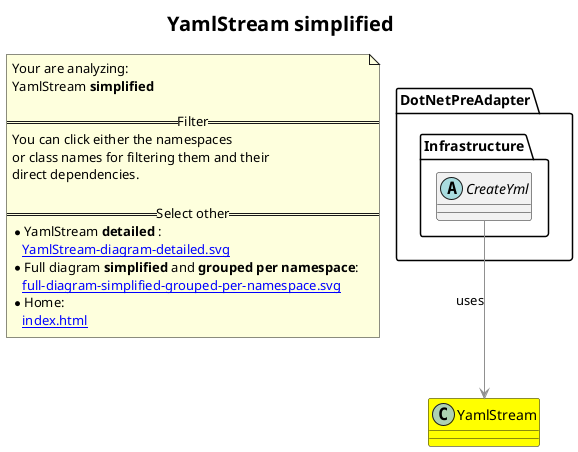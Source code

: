 @startuml
skinparam linetype ortho
title <size:20>YamlStream **simplified** </size>
note "Your are analyzing:\nYamlStream **simplified** \n\n==Filter==\nYou can click either the namespaces \nor class names for filtering them and their\ndirect dependencies.\n\n==Select other==\n* YamlStream **detailed** :\n   [[YamlStream-diagram-detailed.svg]]\n* Full diagram **simplified** and **grouped per namespace**:\n   [[full-diagram-simplified-grouped-per-namespace.svg]]\n* Home:\n   [[index.html]]" as FloatingNote
class YamlStream [[YamlStream-diagram-simplified.svg]] #yellow {
}
  abstract class DotNetPreAdapter.Infrastructure.CreateYml [[DotNetPreAdapter.Infrastructure.CreateYml-diagram-simplified.svg]]  {
  }
 ' *************************************** 
 ' *************************************** 
 ' *************************************** 
' Class relations extracted from namespace:
' 
' Class relations extracted from namespace:
' DotNetPreAdapter.Infrastructure
DotNetPreAdapter.Infrastructure.CreateYml -[#909090]-> YamlStream  : uses 
@enduml